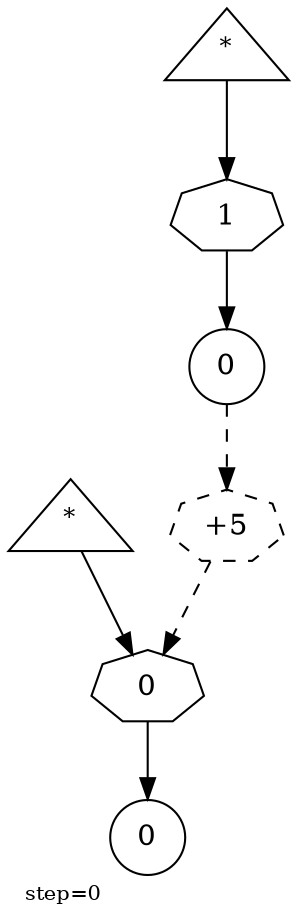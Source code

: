 digraph {
  graph  [labelloc=bottom,labeljust=left,fontsize="10",label="step=0"];
  "22123" [shape=triangle,peripheries="1",label=<<SUP>*</SUP>>,labelfontcolor=black,color=black];
  "22124" [shape=triangle,peripheries="1",label=<<SUP>*</SUP>>,labelfontcolor=black,color=black];
  "22125" [shape=circle,peripheries="1",label=<0>,labelfontcolor=black,color=black];
  "22127" [shape=circle,peripheries="1",label=<0>,labelfontcolor=black,color=black];
  "22126" [label=<1>,peripheries="1",color=black,shape=septagon];
  "22124" -> "22126" [color=black];
  "22126" -> "22125" [color=black];
  "22128" [label=<0>,peripheries="1",color=black,shape=septagon];
  "22123" -> "22128" [color=black];
  "22128" -> "22127" [color=black];
  "22129" [label=<+5>,peripheries="1",color=black,style=dashed,shape=septagon];
  "22125" -> "22129" [style=dashed,color=black];
  "22129" -> "22128" [style=dashed,color=black];
}